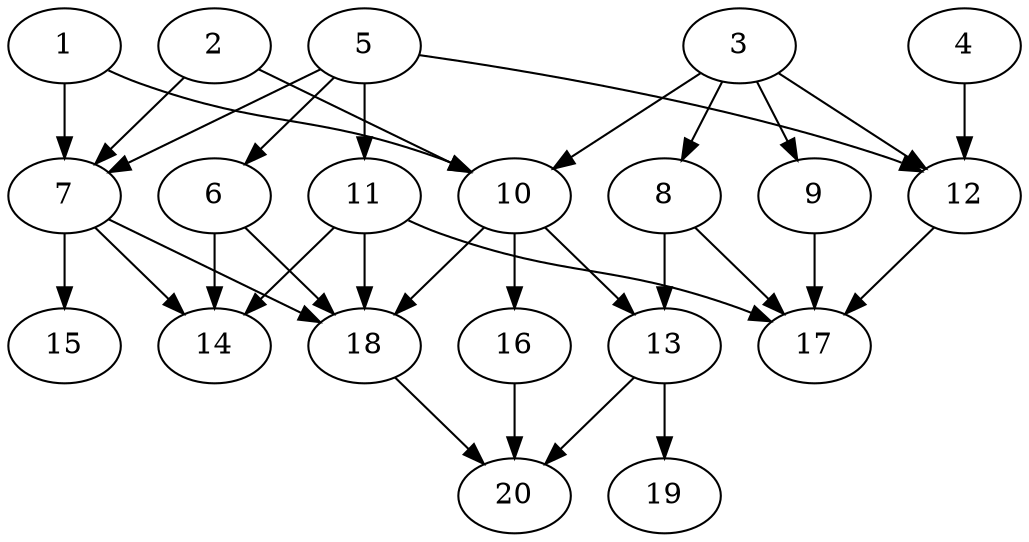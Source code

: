// DAG automatically generated by daggen at Wed Jul 24 22:02:40 2019
// ./daggen --dot -n 20 --ccr 0.3 --fat 0.6 --regular 0.5 --density 0.5 --mindata 5242880 --maxdata 52428800 
digraph G {
  1 [size="162034347", alpha="0.13", expect_size="48610304"] 
  1 -> 7 [size ="48610304"]
  1 -> 10 [size ="48610304"]
  2 [size="170554027", alpha="0.15", expect_size="51166208"] 
  2 -> 7 [size ="51166208"]
  2 -> 10 [size ="51166208"]
  3 [size="142066347", alpha="0.10", expect_size="42619904"] 
  3 -> 8 [size ="42619904"]
  3 -> 9 [size ="42619904"]
  3 -> 10 [size ="42619904"]
  3 -> 12 [size ="42619904"]
  4 [size="36154027", alpha="0.16", expect_size="10846208"] 
  4 -> 12 [size ="10846208"]
  5 [size="86582613", alpha="0.02", expect_size="25974784"] 
  5 -> 6 [size ="25974784"]
  5 -> 7 [size ="25974784"]
  5 -> 11 [size ="25974784"]
  5 -> 12 [size ="25974784"]
  6 [size="144418133", alpha="0.03", expect_size="43325440"] 
  6 -> 14 [size ="43325440"]
  6 -> 18 [size ="43325440"]
  7 [size="162092373", alpha="0.10", expect_size="48627712"] 
  7 -> 14 [size ="48627712"]
  7 -> 15 [size ="48627712"]
  7 -> 18 [size ="48627712"]
  8 [size="66385920", alpha="0.10", expect_size="19915776"] 
  8 -> 13 [size ="19915776"]
  8 -> 17 [size ="19915776"]
  9 [size="151507627", alpha="0.03", expect_size="45452288"] 
  9 -> 17 [size ="45452288"]
  10 [size="64928427", alpha="0.15", expect_size="19478528"] 
  10 -> 13 [size ="19478528"]
  10 -> 16 [size ="19478528"]
  10 -> 18 [size ="19478528"]
  11 [size="69372587", alpha="0.18", expect_size="20811776"] 
  11 -> 14 [size ="20811776"]
  11 -> 17 [size ="20811776"]
  11 -> 18 [size ="20811776"]
  12 [size="171035307", alpha="0.18", expect_size="51310592"] 
  12 -> 17 [size ="51310592"]
  13 [size="132096000", alpha="0.08", expect_size="39628800"] 
  13 -> 19 [size ="39628800"]
  13 -> 20 [size ="39628800"]
  14 [size="51022507", alpha="0.07", expect_size="15306752"] 
  15 [size="19759787", alpha="0.15", expect_size="5927936"] 
  16 [size="32604160", alpha="0.12", expect_size="9781248"] 
  16 -> 20 [size ="9781248"]
  17 [size="56842240", alpha="0.18", expect_size="17052672"] 
  18 [size="133205333", alpha="0.05", expect_size="39961600"] 
  18 -> 20 [size ="39961600"]
  19 [size="50995200", alpha="0.19", expect_size="15298560"] 
  20 [size="72594773", alpha="0.06", expect_size="21778432"] 
}
